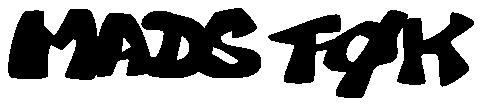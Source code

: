 beginfig(1)

def M(expr $) =
  numeric @;
  @ = 65.0mm;
  fill
  ($+0.0mm,@-35.2mm)..tension 3.2..
  ($+2.0mm,@-27.0mm)..tension 3.2..
  ($+4.2mm,@-27.0mm)..tension 3.2..
  ($+4.2mm,@-28.8mm)..tension 3.2..
  ($+5.5mm,@-30.0mm)..tension 3.2..
  ($+7.6mm,@-26.8mm)..tension 3.2..
  ($+9.9mm,@-26.8mm)..tension 3.2..
  ($+10.4mm,@-35.5mm)..tension 3.2..
  ($+7.0mm,@-35.2mm)..tension 3.2..
  ($+8.0mm,@-30.4mm)..tension 3.2..
  ($+6.5mm,@-31.8mm)..tension 3.2..
  ($+5.2mm,@-31.2mm)..tension 3.2..
  ($+4.6mm,@-35.2mm)..tension 3.2..
  cycle;
enddef;

def A(expr $) =
  numeric @;
  @ = 65.0mm;
  fill
  ($+0.0mm,@-35.2mm)..tension 3.2..
  ($+1.6mm,@-27.2mm)..tension 3.2..
  ($+4.0mm,@-27.4mm)..tension 3.2..
  ($+6.6mm,@-34.6mm)..tension 3.2..
  ($+3.6mm,@-35.0mm)..tension 3.2..
  ($+3.8mm,@-33.0mm)..tension 3.2..
  ($+2.4mm,@-33.2mm)..tension 3.2..
  ($+1.6mm,@-35.0mm)..tension 3.2..
  cycle;

  unfill
  ($+3.0mm,@-32.0mm)--
  ($+3.2mm,@-30.4mm)--
  ($+4.0mm,@-31.4mm)--
  cycle;

enddef;

def D(expr $) =
  numeric @;
  @ = 65.0mm;
  fill
  ($+0.0mm,@-35.0mm)..tension 3.2..
  ($+0.2mm,@-32.8mm)..tension 3.2..
  ($+0.8mm,@-32.8mm)..tension 3.2..
  ($+1.8mm,@-29.4mm)..tension 3.2..
  ($-0.2mm,@-29.2mm)..
  ($+2.8mm,@-27.2mm)..
  ($+5.0mm,@-27.8mm)..
  ($+8.0mm,@-31.8mm)..
  ($+3.0mm,@-35.4mm)..tension 3.2..
  cycle;

  unfill
  ($+3.6mm,@-33.0mm)--
  ($+4.2mm,@-30.2mm)..
  ($+5.0mm,@-31.8mm)..
  cycle;

enddef;

def S(expr $) =
  numeric @;
  @ = 65.0mm;
  fill
  ($+0.0mm,@-32.8mm)..tension 3.2..
  ($+1.2mm,@-32.2mm)..tension 3.2..
  ($+3.4mm,@-33.4mm)..
  ($+5.0mm,@-33.0mm)..tension 3.2..
  ($+3.0mm,@-31.8mm)..
  ($+0.4mm,@-30.0mm)..tension 3.2..
  ($+2.2mm,@-27.2mm)..tension 3.2..
  ($+5.4mm,@-26.6mm)..tension 3.2..
  ($+7.4mm,@-29.0mm)..tension 3.2..
  ($+4.4mm,@-30.2mm)..tension 3.2..
  ($+4.4mm,@-29.4mm)..tension 3.2..
  ($+3.0mm,@-30.0mm)..
  ($+3.6mm,@-31.2mm)..{down}
  ($+8.0mm,@-33.4mm){down}..{left}
  ($+3.0mm,@-35.4mm)..
  cycle;
enddef;

def F(expr $) =
  numeric @;
  @ = 65.0mm;
  fill
  ($+0.0mm,@-35.8mm)..tension 3.2..
  ($+1.2mm,@-31.2mm)..tension 3.2..
  ($-2.0mm,@-30.2mm)..tension 3.2..
  ($+0.0mm,@-29.4mm)..tension 3.2..
  ($+7.0mm,@-27.6mm)..tension 3.2..
  ($+7.0mm,@-29.4mm)..tension 3.2..
  ($+4.0mm,@-29.8mm)..tension 3.2..
  ($+4.0mm,@-31.2mm)..tension 3.2..
  ($+6.4mm,@-30.6mm)..tension 3.2..
  ($+6.6mm,@-31.4mm)..tension 3.2..
  ($+4.0mm,@-32.0mm)..tension 3.2..
  ($+3.6mm,@-35.8mm)..tension 3.2..
  cycle;
enddef;

def OE(expr $) =
  numeric @;
  @ = 65.0mm;
  fill
  ($+1.0mm,@-37.6mm)..tension 3.2..
  ($+4.4mm,@-32.0mm)..tension 3.2..
  ($+8.0mm,@-26.8mm)..tension 3.2..
  ($+10.0mm,@-27.4mm)..tension 3.2..
  ($+8.8mm,@-29.8mm)..
  ($+8.4mm,@-33.0mm)..
  ($+5.6mm,@-34.4mm)..tension 3.2..
  ($+4.2mm,@-37.8mm)..tension 3.2..
  cycle;

  fill
  ($+2.8mm,@-34.6mm)..tension 3.2..
  ($+0.4mm,@-34.4mm)..tension 3.2..
  ($-0.6mm,@-33.6mm)..tension 3.2..
  ($+0.4mm,@-30.8mm)..tension 3.2..
  ($+5.0mm,@-28.2mm)..tension 3.2..
  ($+8.0mm,@-29.2mm)..tension 3.2..
  ($+7.0mm,@-31.0mm)..tension 3.2..
  ($+4.4mm,@-30.0mm)..
  ($+2.4mm,@-31.4mm)..
  ($+3.0mm,@-33.4mm)..tension 3.2..
  ($+5.0mm,@-33.4mm)..tension 3.2..
  cycle;
enddef;

def K(expr $) =
  numeric @;
  @ = 65.0mm;
  fill
  ($+0.0mm,@-35.8mm)..tension 3.2..
  ($+0.8mm,@-33.2mm)..tension 3.2..
  ($+1.0mm,@-28.0mm)..tension 3.2..
  ($+2.8mm,@-27.9mm)..tension 3.2..
  ($+3.2mm,@-30.6mm)..tension 3.2..
  ($+6.6mm,@-28.6mm)..tension 3.2..
  ($+6.8mm,@-27.2mm)..tension 3.2..
  ($+9.6mm,@-28.4mm)..tension 3.2..
  ($+6.6mm,@-30.8mm)..tension 3.2..
  ($+9.0mm,@-34.2mm)..tension 3.2..
  ($+5.6mm,@-36.4mm)..tension 3.2..
  ($+5.0mm,@-32.4mm)..tension 3.2..
  ($+3.0mm,@-32.4mm)..tension 3.2..
  ($+3.4mm,@-36.0mm)..tension 3.2..
  cycle;
enddef;

M(24.2mm);
A(35.4mm);
D(41.8mm);
S(48.0mm);
F(59.0mm);
OE(64.6mm);
K(73.4mm);


endfig
end.
